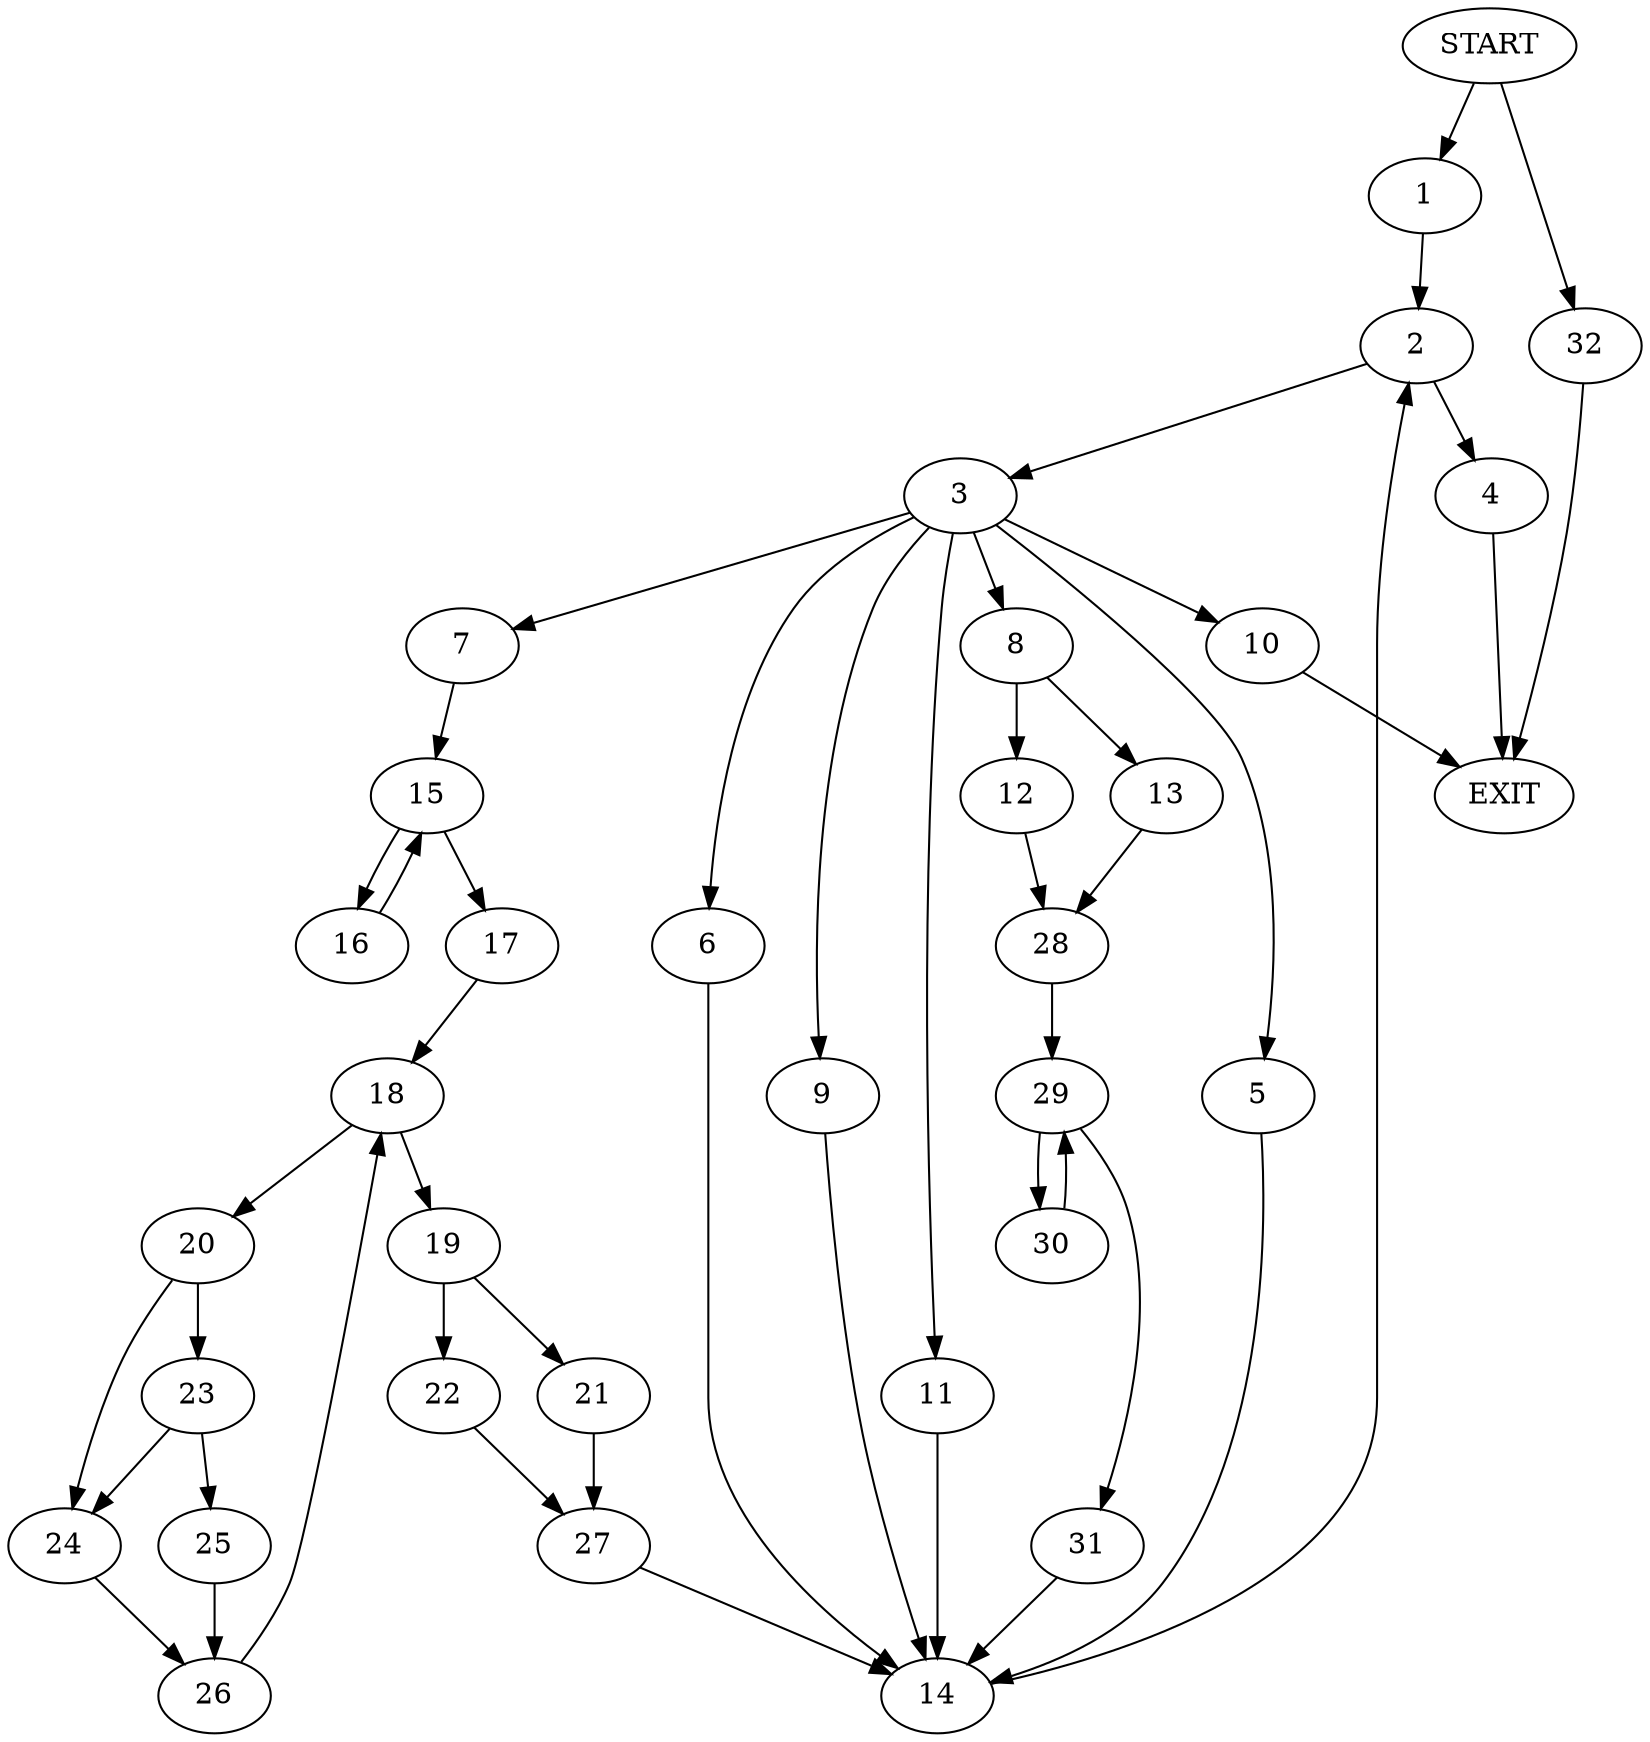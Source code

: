 digraph {
0 [label="START"]
33 [label="EXIT"]
0 -> 1
1 -> 2
2 -> 3
2 -> 4
3 -> 5
3 -> 6
3 -> 7
3 -> 8
3 -> 9
3 -> 10
3 -> 11
4 -> 33
8 -> 12
8 -> 13
5 -> 14
9 -> 14
10 -> 33
7 -> 15
6 -> 14
11 -> 14
15 -> 16
15 -> 17
17 -> 18
16 -> 15
18 -> 19
18 -> 20
19 -> 21
19 -> 22
20 -> 23
20 -> 24
23 -> 25
23 -> 24
24 -> 26
25 -> 26
26 -> 18
22 -> 27
21 -> 27
27 -> 14
14 -> 2
12 -> 28
13 -> 28
28 -> 29
29 -> 30
29 -> 31
31 -> 14
30 -> 29
0 -> 32
32 -> 33
}
